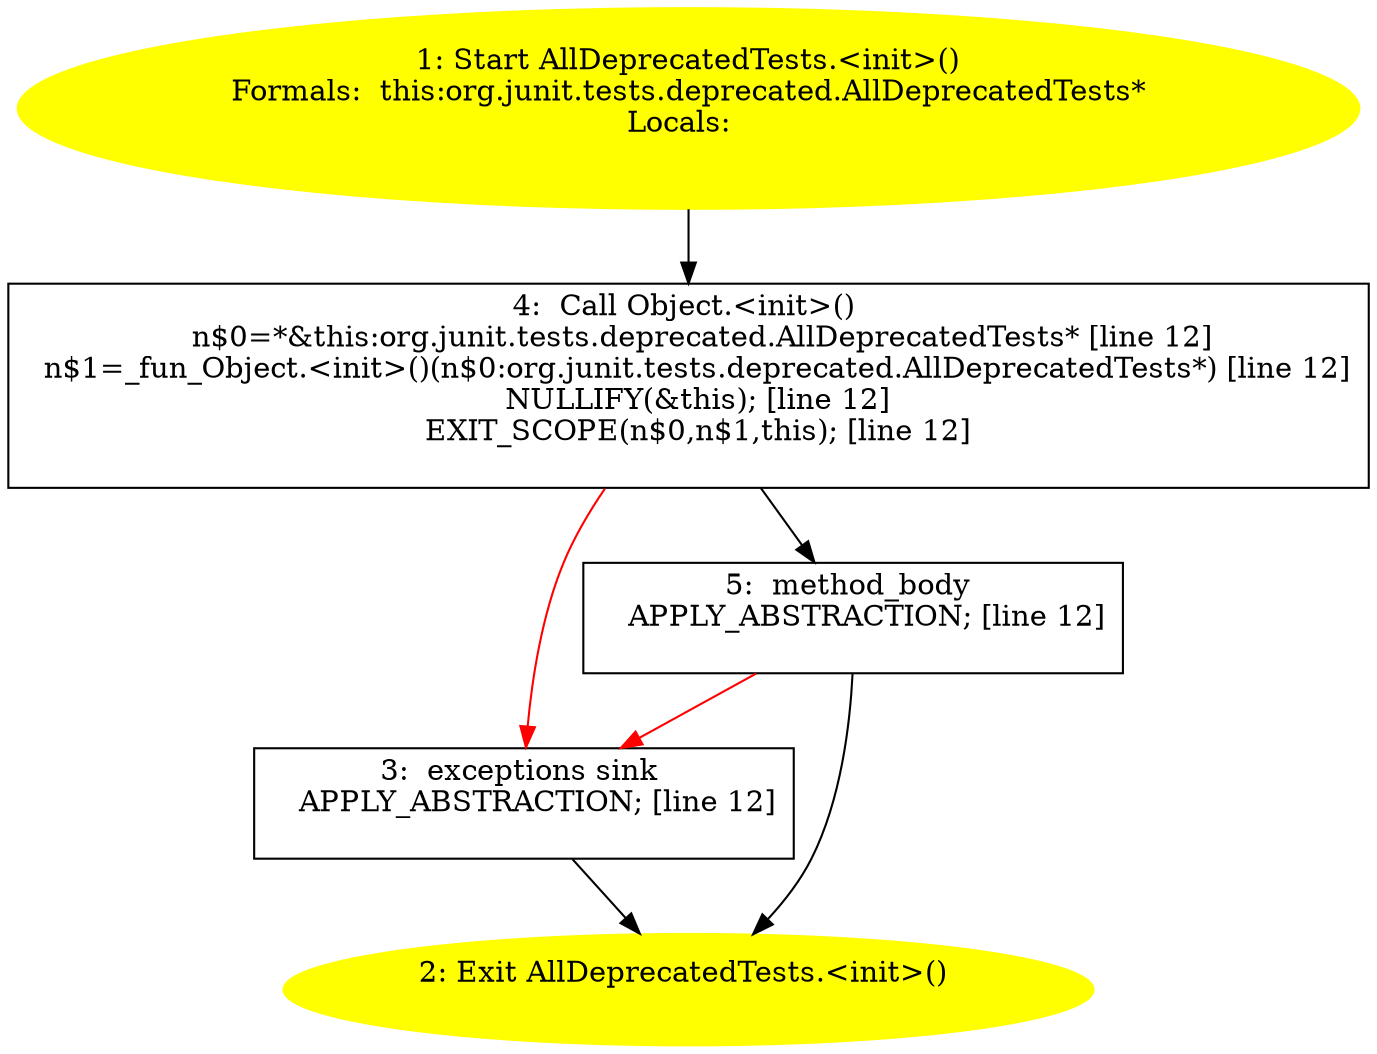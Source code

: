 /* @generated */
digraph cfg {
"org.junit.tests.deprecated.AllDeprecatedTests.<init>().d4959cb0f09b30345fd632a25471e4bd_1" [label="1: Start AllDeprecatedTests.<init>()\nFormals:  this:org.junit.tests.deprecated.AllDeprecatedTests*\nLocals:  \n  " color=yellow style=filled]
	

	 "org.junit.tests.deprecated.AllDeprecatedTests.<init>().d4959cb0f09b30345fd632a25471e4bd_1" -> "org.junit.tests.deprecated.AllDeprecatedTests.<init>().d4959cb0f09b30345fd632a25471e4bd_4" ;
"org.junit.tests.deprecated.AllDeprecatedTests.<init>().d4959cb0f09b30345fd632a25471e4bd_2" [label="2: Exit AllDeprecatedTests.<init>() \n  " color=yellow style=filled]
	

"org.junit.tests.deprecated.AllDeprecatedTests.<init>().d4959cb0f09b30345fd632a25471e4bd_3" [label="3:  exceptions sink \n   APPLY_ABSTRACTION; [line 12]\n " shape="box"]
	

	 "org.junit.tests.deprecated.AllDeprecatedTests.<init>().d4959cb0f09b30345fd632a25471e4bd_3" -> "org.junit.tests.deprecated.AllDeprecatedTests.<init>().d4959cb0f09b30345fd632a25471e4bd_2" ;
"org.junit.tests.deprecated.AllDeprecatedTests.<init>().d4959cb0f09b30345fd632a25471e4bd_4" [label="4:  Call Object.<init>() \n   n$0=*&this:org.junit.tests.deprecated.AllDeprecatedTests* [line 12]\n  n$1=_fun_Object.<init>()(n$0:org.junit.tests.deprecated.AllDeprecatedTests*) [line 12]\n  NULLIFY(&this); [line 12]\n  EXIT_SCOPE(n$0,n$1,this); [line 12]\n " shape="box"]
	

	 "org.junit.tests.deprecated.AllDeprecatedTests.<init>().d4959cb0f09b30345fd632a25471e4bd_4" -> "org.junit.tests.deprecated.AllDeprecatedTests.<init>().d4959cb0f09b30345fd632a25471e4bd_5" ;
	 "org.junit.tests.deprecated.AllDeprecatedTests.<init>().d4959cb0f09b30345fd632a25471e4bd_4" -> "org.junit.tests.deprecated.AllDeprecatedTests.<init>().d4959cb0f09b30345fd632a25471e4bd_3" [color="red" ];
"org.junit.tests.deprecated.AllDeprecatedTests.<init>().d4959cb0f09b30345fd632a25471e4bd_5" [label="5:  method_body \n   APPLY_ABSTRACTION; [line 12]\n " shape="box"]
	

	 "org.junit.tests.deprecated.AllDeprecatedTests.<init>().d4959cb0f09b30345fd632a25471e4bd_5" -> "org.junit.tests.deprecated.AllDeprecatedTests.<init>().d4959cb0f09b30345fd632a25471e4bd_2" ;
	 "org.junit.tests.deprecated.AllDeprecatedTests.<init>().d4959cb0f09b30345fd632a25471e4bd_5" -> "org.junit.tests.deprecated.AllDeprecatedTests.<init>().d4959cb0f09b30345fd632a25471e4bd_3" [color="red" ];
}
